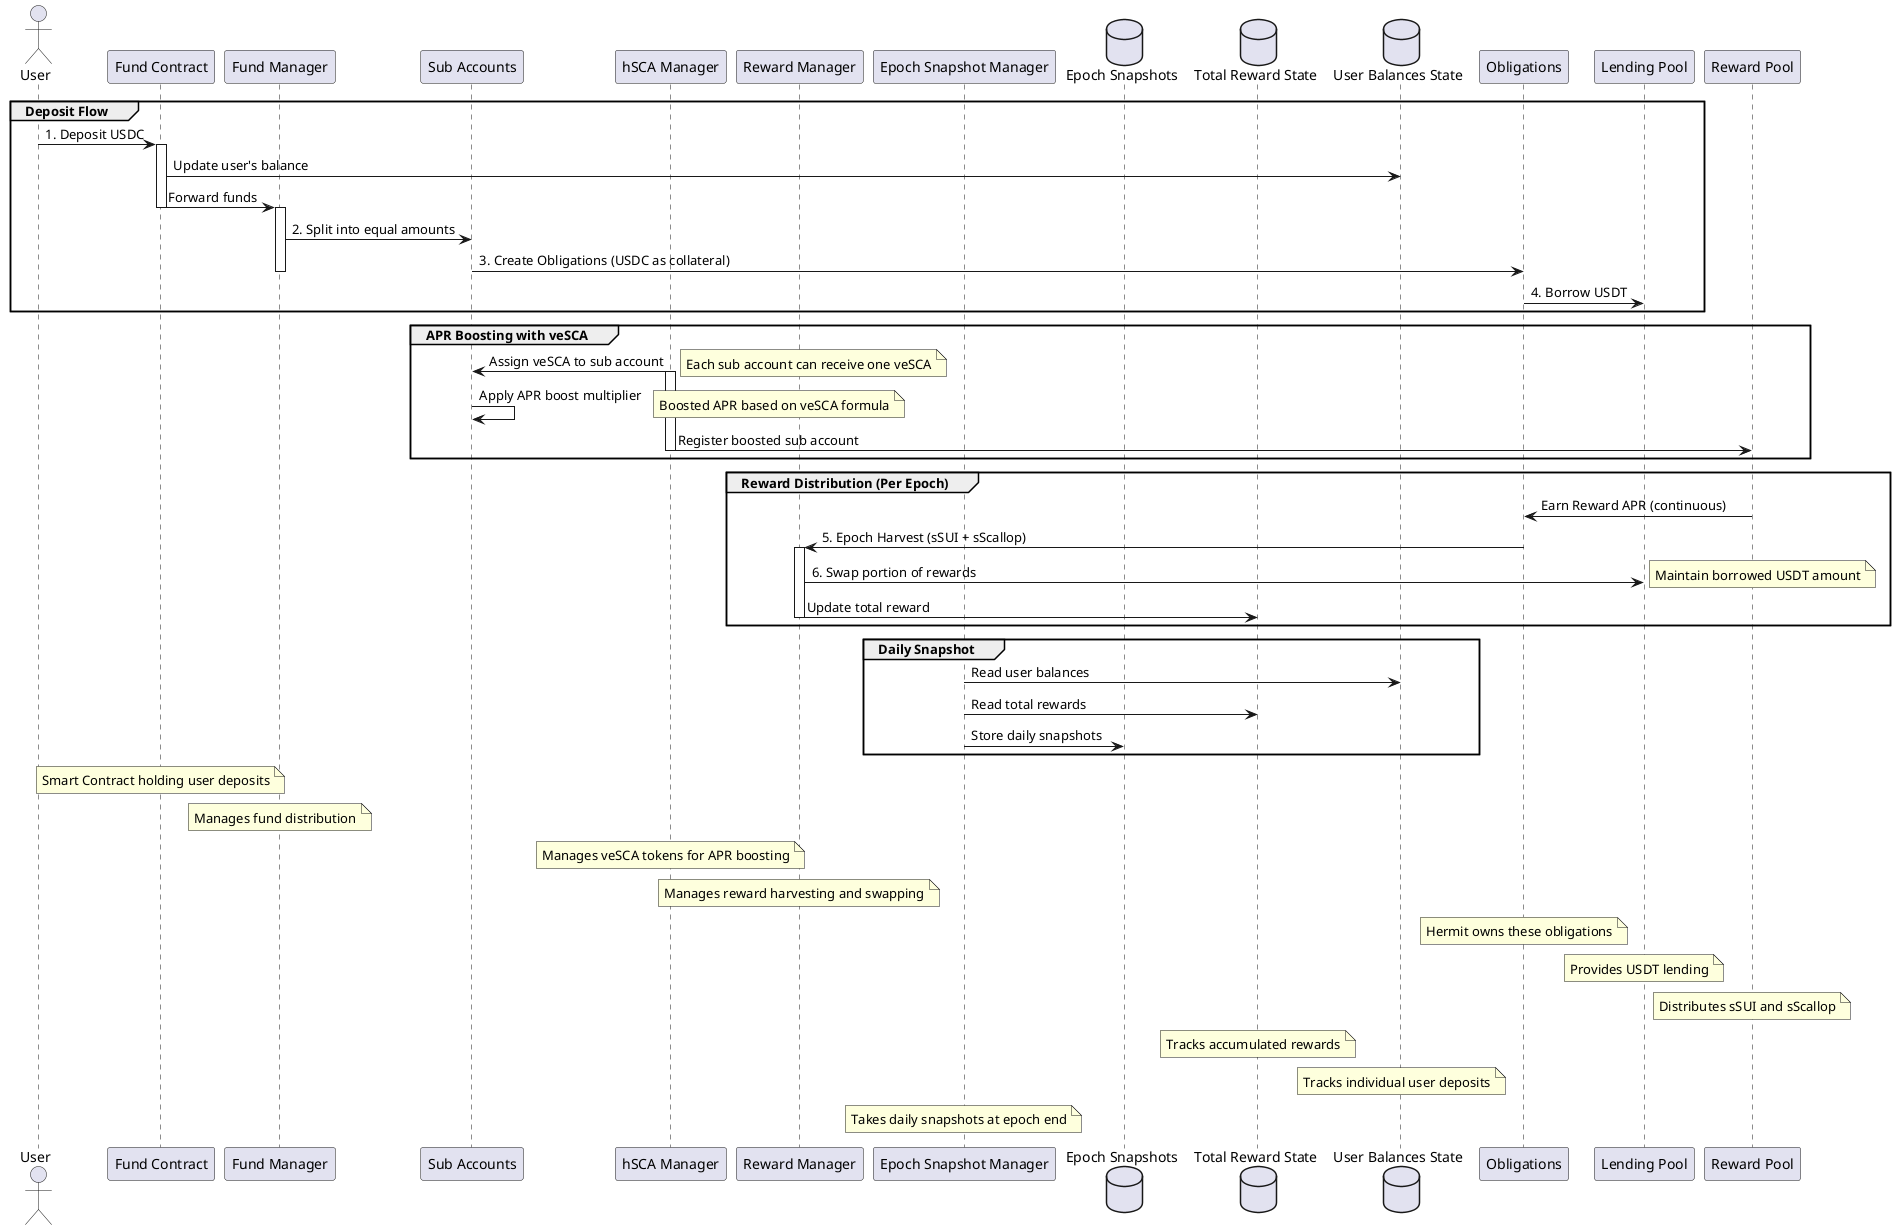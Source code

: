 @startuml Hermit Deposit Flow Sequence

' Define participants
actor User
participant "Fund Contract" as Fund
participant "Fund Manager" as FundManager
participant "Sub Accounts" as SubAccounts
participant "hSCA Manager" as hSCAManager
participant "Reward Manager" as RewardManager
participant "Epoch Snapshot Manager" as SnapshotManager
database "Epoch Snapshots" as EpochSnapshots
database "Total Reward State" as TotalReward
database "User Balances State" as UserBalances
participant "Obligations" as Obligations
participant "Lending Pool" as LendingPool
participant "Reward Pool" as RewardPool

' Style
skinparam sequence {
    ParticipantBackgroundColor LightBlue
    ActorBackgroundColor LightGreen
    DatabaseBackgroundColor LightPink
    LifeLineColor Gray
    BorderColor Black
}

' Initial Deposit Flow
group Deposit Flow
    User -> Fund: 1. Deposit USDC
    activate Fund
    
    Fund -> UserBalances: Update user's balance
    Fund -> FundManager: Forward funds
    deactivate Fund
    
    activate FundManager
    FundManager -> SubAccounts: 2. Split into equal amounts
    SubAccounts -> Obligations: 3. Create Obligations (USDC as collateral)
    deactivate FundManager
    
    Obligations -> LendingPool: 4. Borrow USDT
end

' APR Boosting Flow
group APR Boosting with veSCA
    hSCAManager -> SubAccounts: Assign veSCA to sub account
    activate hSCAManager
    note right: Each sub account can receive one veSCA
    
    SubAccounts -> SubAccounts: Apply APR boost multiplier
    note right: Boosted APR based on veSCA formula
    
    hSCAManager -> RewardPool: Register boosted sub account
    deactivate hSCAManager
end

' Reward Flow
group Reward Distribution (Per Epoch)
    RewardPool -> Obligations: Earn Reward APR (continuous)
    
    Obligations -> RewardManager: 5. Epoch Harvest (sSUI + sScallop)
    activate RewardManager
    
    RewardManager -> LendingPool: 6. Swap portion of rewards
    note right: Maintain borrowed USDT amount
    
    RewardManager -> TotalReward: Update total reward
    deactivate RewardManager
end

' Snapshot Flow
group Daily Snapshot
    SnapshotManager -> UserBalances: Read user balances
    SnapshotManager -> TotalReward: Read total rewards
    SnapshotManager -> EpochSnapshots: Store daily snapshots
end

' Add notes
note over Fund: Smart Contract holding user deposits
note over FundManager: Manages fund distribution
note over hSCAManager: Manages veSCA tokens for APR boosting
note over RewardManager: Manages reward harvesting and swapping
note over Obligations: Hermit owns these obligations
note over LendingPool: Provides USDT lending
note over RewardPool: Distributes sSUI and sScallop
note over TotalReward: Tracks accumulated rewards
note over UserBalances: Tracks individual user deposits
note over SnapshotManager: Takes daily snapshots at epoch end

@enduml 